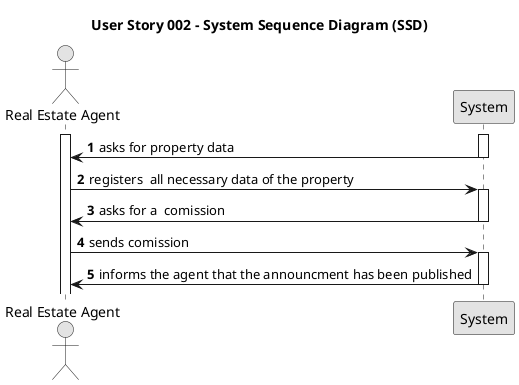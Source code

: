 @startuml
skinparam monochrome true
skinparam packageStyle rectangle
skinparam shadowing false

title User Story 002 - System Sequence Diagram (SSD)


autonumber



actor "Real Estate Agent" as Agent
participant "System" as System


activate System
activate Agent


    System -> Agent: asks for property data
    deactivate System


    Agent -> System :registers  all necessary data of the property

    activate System

    System-> Agent:asks for a  comission
     deactivate System
   Agent-> System:sends comission

   activate System
System -> Agent : informs the agent that the announcment has been published
deactivate System










@enduml
